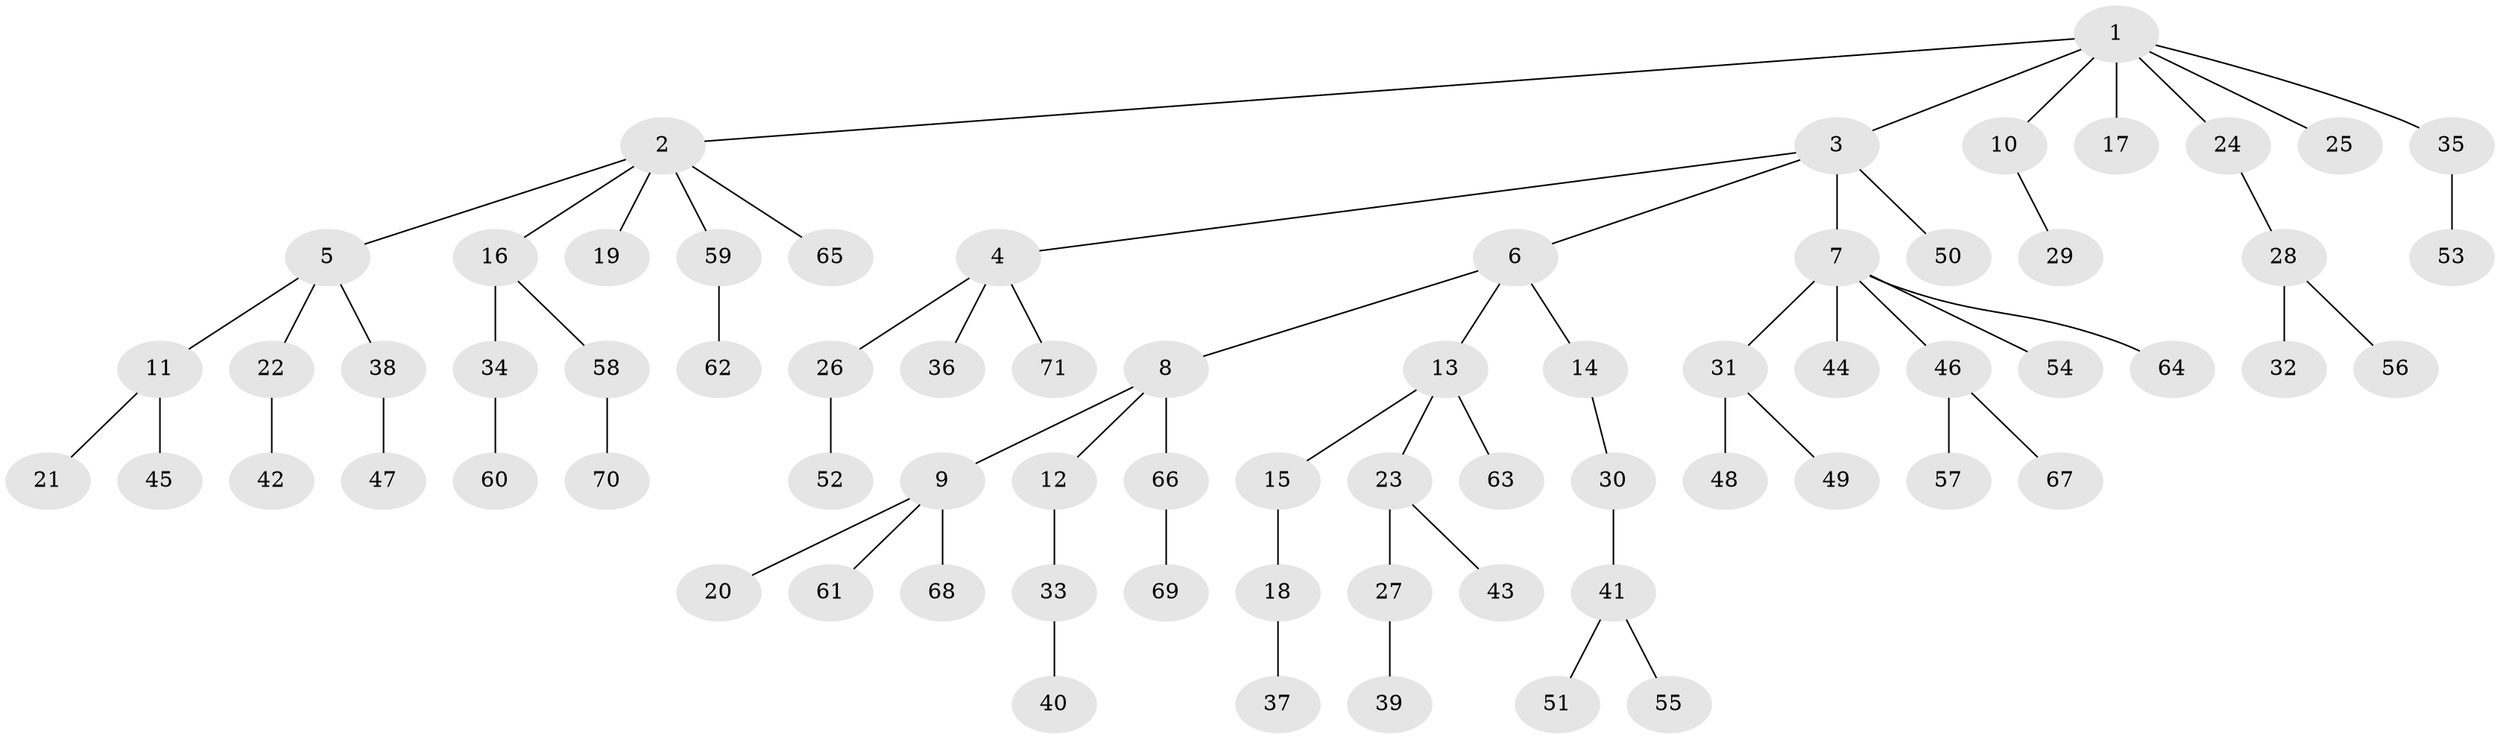 // coarse degree distribution, {7: 0.0425531914893617, 5: 0.0425531914893617, 3: 0.0851063829787234, 4: 0.0425531914893617, 1: 0.5531914893617021, 2: 0.23404255319148937}
// Generated by graph-tools (version 1.1) at 2025/42/03/06/25 10:42:02]
// undirected, 71 vertices, 70 edges
graph export_dot {
graph [start="1"]
  node [color=gray90,style=filled];
  1;
  2;
  3;
  4;
  5;
  6;
  7;
  8;
  9;
  10;
  11;
  12;
  13;
  14;
  15;
  16;
  17;
  18;
  19;
  20;
  21;
  22;
  23;
  24;
  25;
  26;
  27;
  28;
  29;
  30;
  31;
  32;
  33;
  34;
  35;
  36;
  37;
  38;
  39;
  40;
  41;
  42;
  43;
  44;
  45;
  46;
  47;
  48;
  49;
  50;
  51;
  52;
  53;
  54;
  55;
  56;
  57;
  58;
  59;
  60;
  61;
  62;
  63;
  64;
  65;
  66;
  67;
  68;
  69;
  70;
  71;
  1 -- 2;
  1 -- 3;
  1 -- 10;
  1 -- 17;
  1 -- 24;
  1 -- 25;
  1 -- 35;
  2 -- 5;
  2 -- 16;
  2 -- 19;
  2 -- 59;
  2 -- 65;
  3 -- 4;
  3 -- 6;
  3 -- 7;
  3 -- 50;
  4 -- 26;
  4 -- 36;
  4 -- 71;
  5 -- 11;
  5 -- 22;
  5 -- 38;
  6 -- 8;
  6 -- 13;
  6 -- 14;
  7 -- 31;
  7 -- 44;
  7 -- 46;
  7 -- 54;
  7 -- 64;
  8 -- 9;
  8 -- 12;
  8 -- 66;
  9 -- 20;
  9 -- 61;
  9 -- 68;
  10 -- 29;
  11 -- 21;
  11 -- 45;
  12 -- 33;
  13 -- 15;
  13 -- 23;
  13 -- 63;
  14 -- 30;
  15 -- 18;
  16 -- 34;
  16 -- 58;
  18 -- 37;
  22 -- 42;
  23 -- 27;
  23 -- 43;
  24 -- 28;
  26 -- 52;
  27 -- 39;
  28 -- 32;
  28 -- 56;
  30 -- 41;
  31 -- 48;
  31 -- 49;
  33 -- 40;
  34 -- 60;
  35 -- 53;
  38 -- 47;
  41 -- 51;
  41 -- 55;
  46 -- 57;
  46 -- 67;
  58 -- 70;
  59 -- 62;
  66 -- 69;
}
